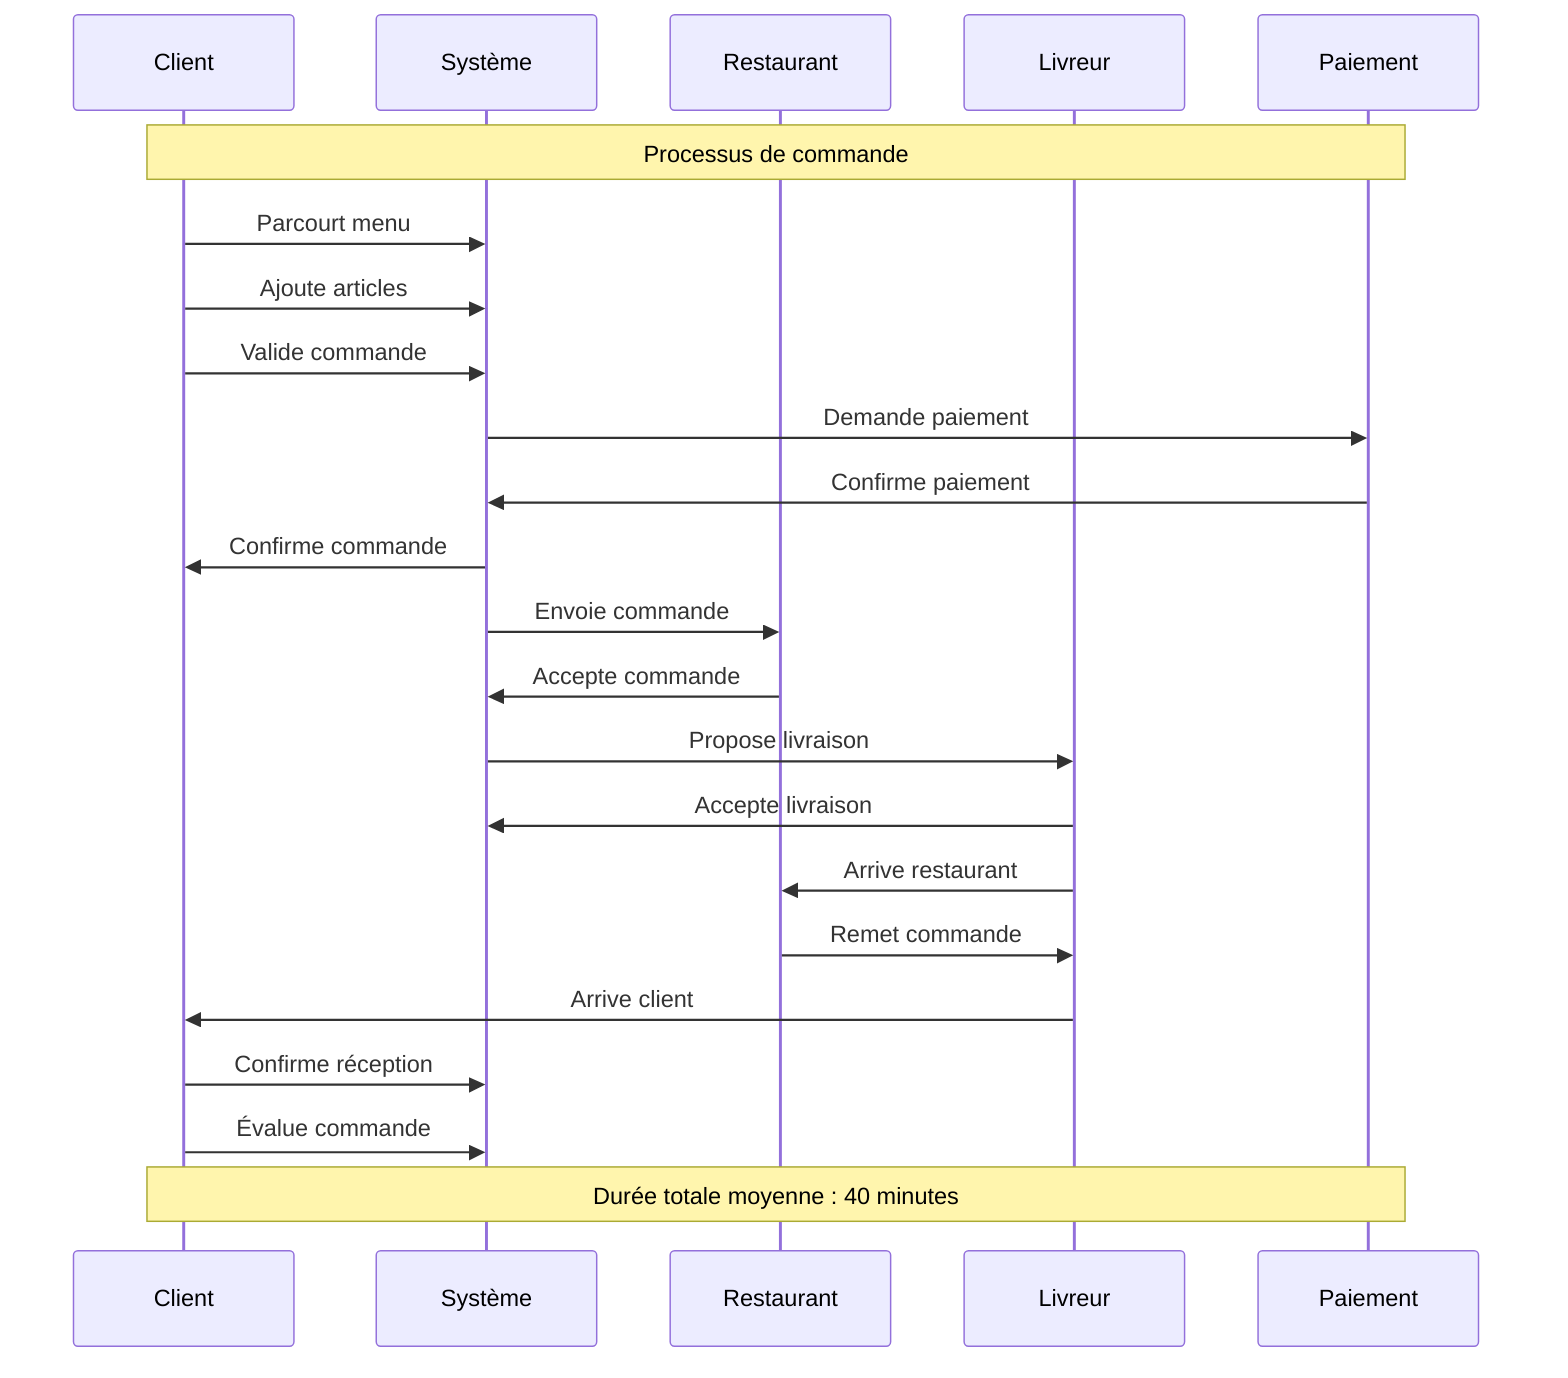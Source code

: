 sequenceDiagram
    participant C as Client
    participant S as Système
    participant R as Restaurant
    participant D as Livreur
    participant P as Paiement

    Note over C,P: Processus de commande

    C->>S: Parcourt menu
    C->>S: Ajoute articles
    C->>S: Valide commande
    S->>P: Demande paiement
    P->>S: Confirme paiement
    S->>C: Confirme commande
    S->>R: Envoie commande
    R->>S: Accepte commande
    S->>D: Propose livraison
    D->>S: Accepte livraison
    D->>R: Arrive restaurant
    R->>D: Remet commande
    D->>C: Arrive client
    C->>S: Confirme réception
    C->>S: Évalue commande

    Note over C,P: Durée totale moyenne : 40 minutes